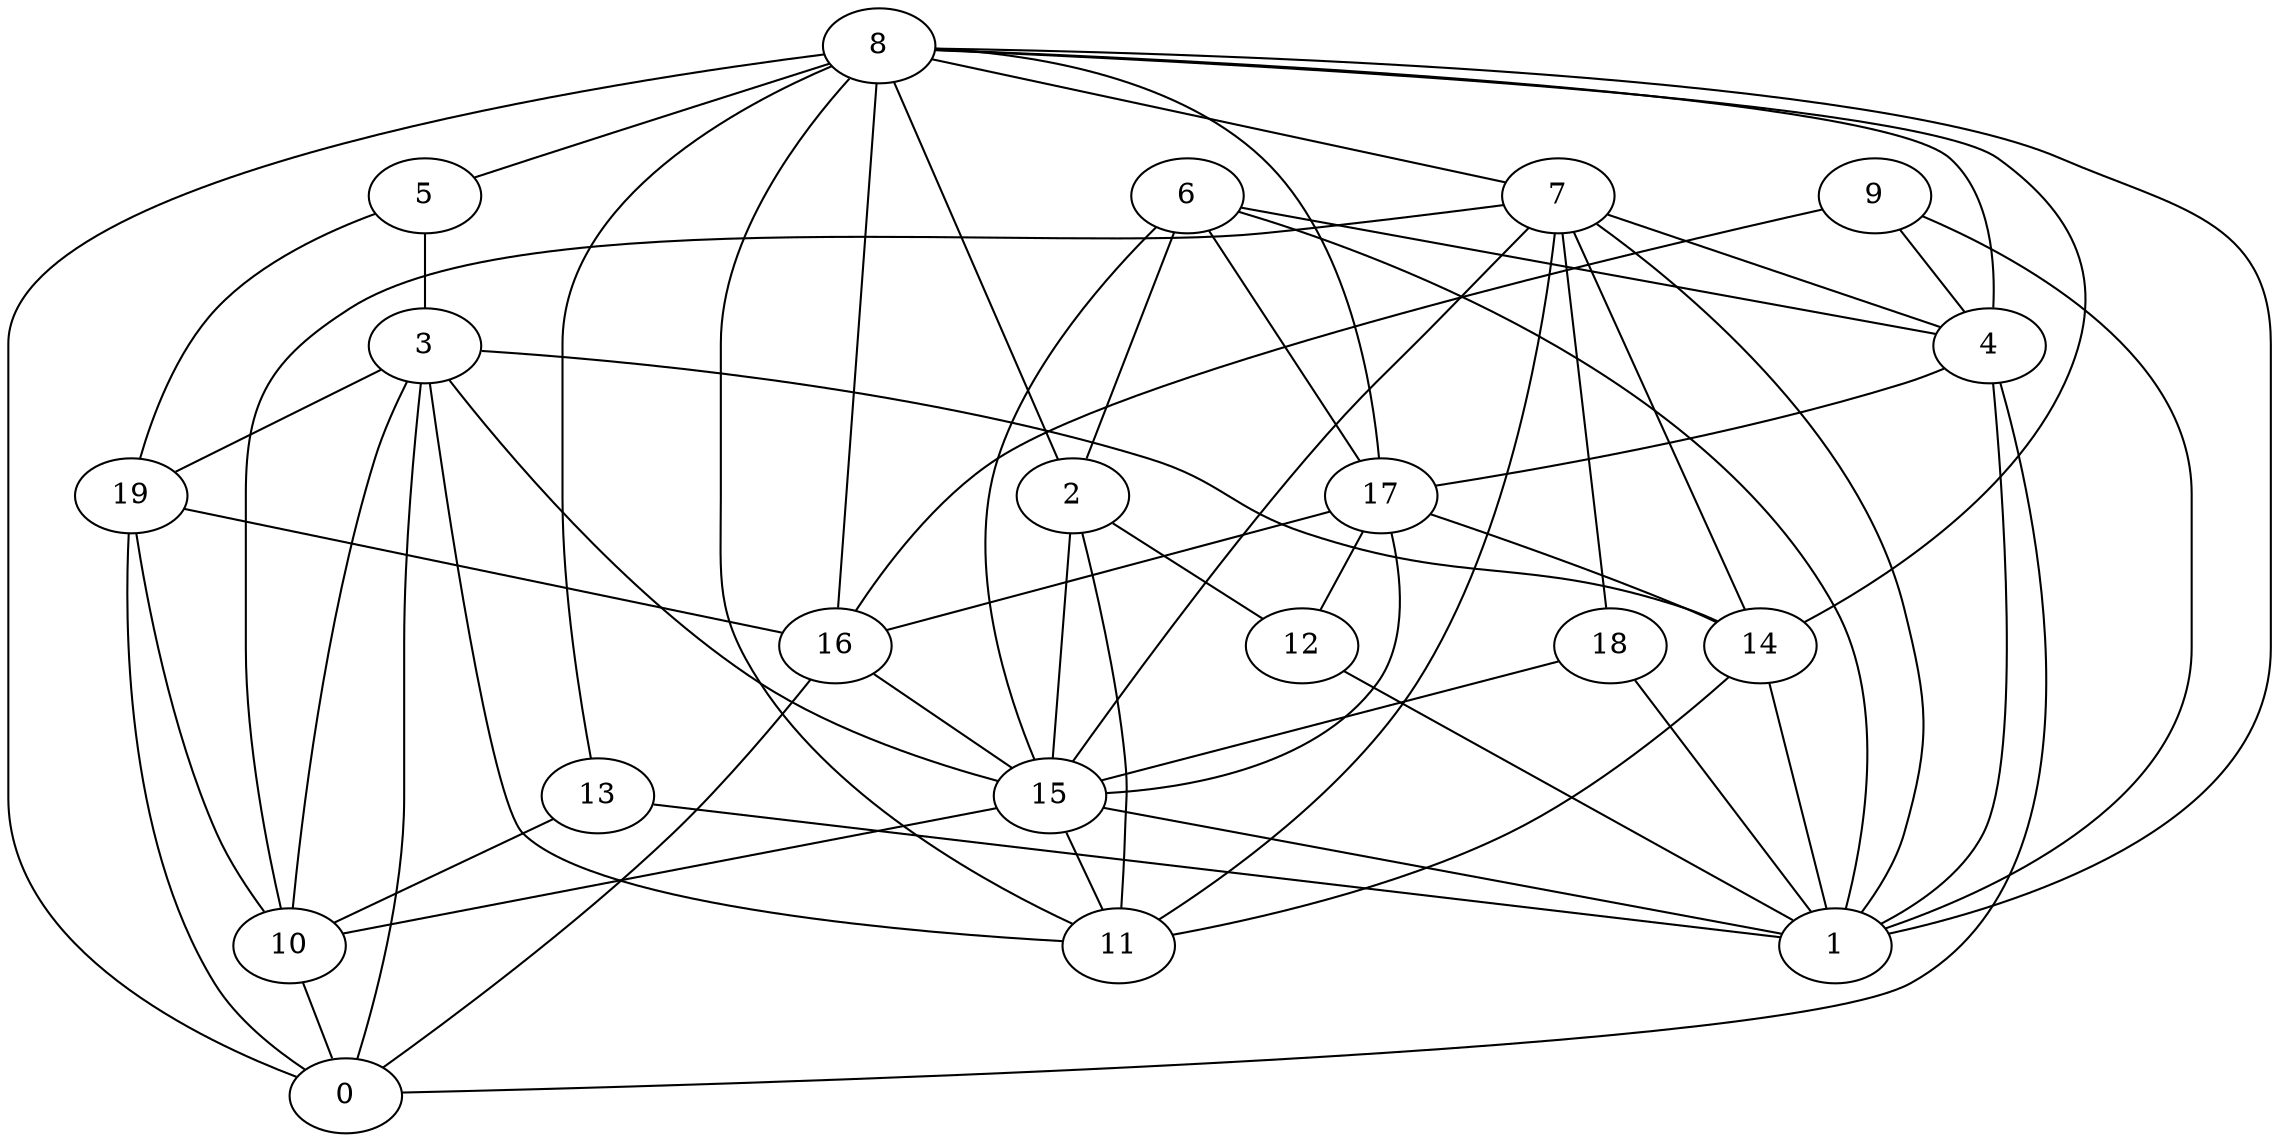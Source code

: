 digraph GG_graph {

subgraph G_graph {
edge [color = black]
"16" -> "15" [dir = none]
"3" -> "14" [dir = none]
"18" -> "1" [dir = none]
"9" -> "4" [dir = none]
"5" -> "19" [dir = none]
"8" -> "11" [dir = none]
"8" -> "4" [dir = none]
"8" -> "5" [dir = none]
"8" -> "17" [dir = none]
"8" -> "2" [dir = none]
"8" -> "14" [dir = none]
"8" -> "13" [dir = none]
"2" -> "12" [dir = none]
"6" -> "2" [dir = none]
"19" -> "0" [dir = none]
"7" -> "15" [dir = none]
"7" -> "14" [dir = none]
"13" -> "1" [dir = none]
"15" -> "10" [dir = none]
"15" -> "11" [dir = none]
"8" -> "0" [dir = none]
"14" -> "1" [dir = none]
"4" -> "0" [dir = none]
"3" -> "10" [dir = none]
"17" -> "14" [dir = none]
"9" -> "1" [dir = none]
"6" -> "15" [dir = none]
"14" -> "11" [dir = none]
"8" -> "7" [dir = none]
"13" -> "10" [dir = none]
"12" -> "1" [dir = none]
"3" -> "15" [dir = none]
"3" -> "19" [dir = none]
"7" -> "11" [dir = none]
"9" -> "16" [dir = none]
"19" -> "10" [dir = none]
"3" -> "0" [dir = none]
"8" -> "16" [dir = none]
"6" -> "1" [dir = none]
"19" -> "16" [dir = none]
"8" -> "1" [dir = none]
"7" -> "4" [dir = none]
"7" -> "1" [dir = none]
"7" -> "18" [dir = none]
"4" -> "17" [dir = none]
"10" -> "0" [dir = none]
"3" -> "11" [dir = none]
"17" -> "12" [dir = none]
"6" -> "4" [dir = none]
"4" -> "1" [dir = none]
"15" -> "1" [dir = none]
"17" -> "16" [dir = none]
"16" -> "0" [dir = none]
"6" -> "17" [dir = none]
"2" -> "11" [dir = none]
"5" -> "3" [dir = none]
"18" -> "15" [dir = none]
"17" -> "15" [dir = none]
"7" -> "10" [dir = none]
"2" -> "15" [dir = none]
}

}
